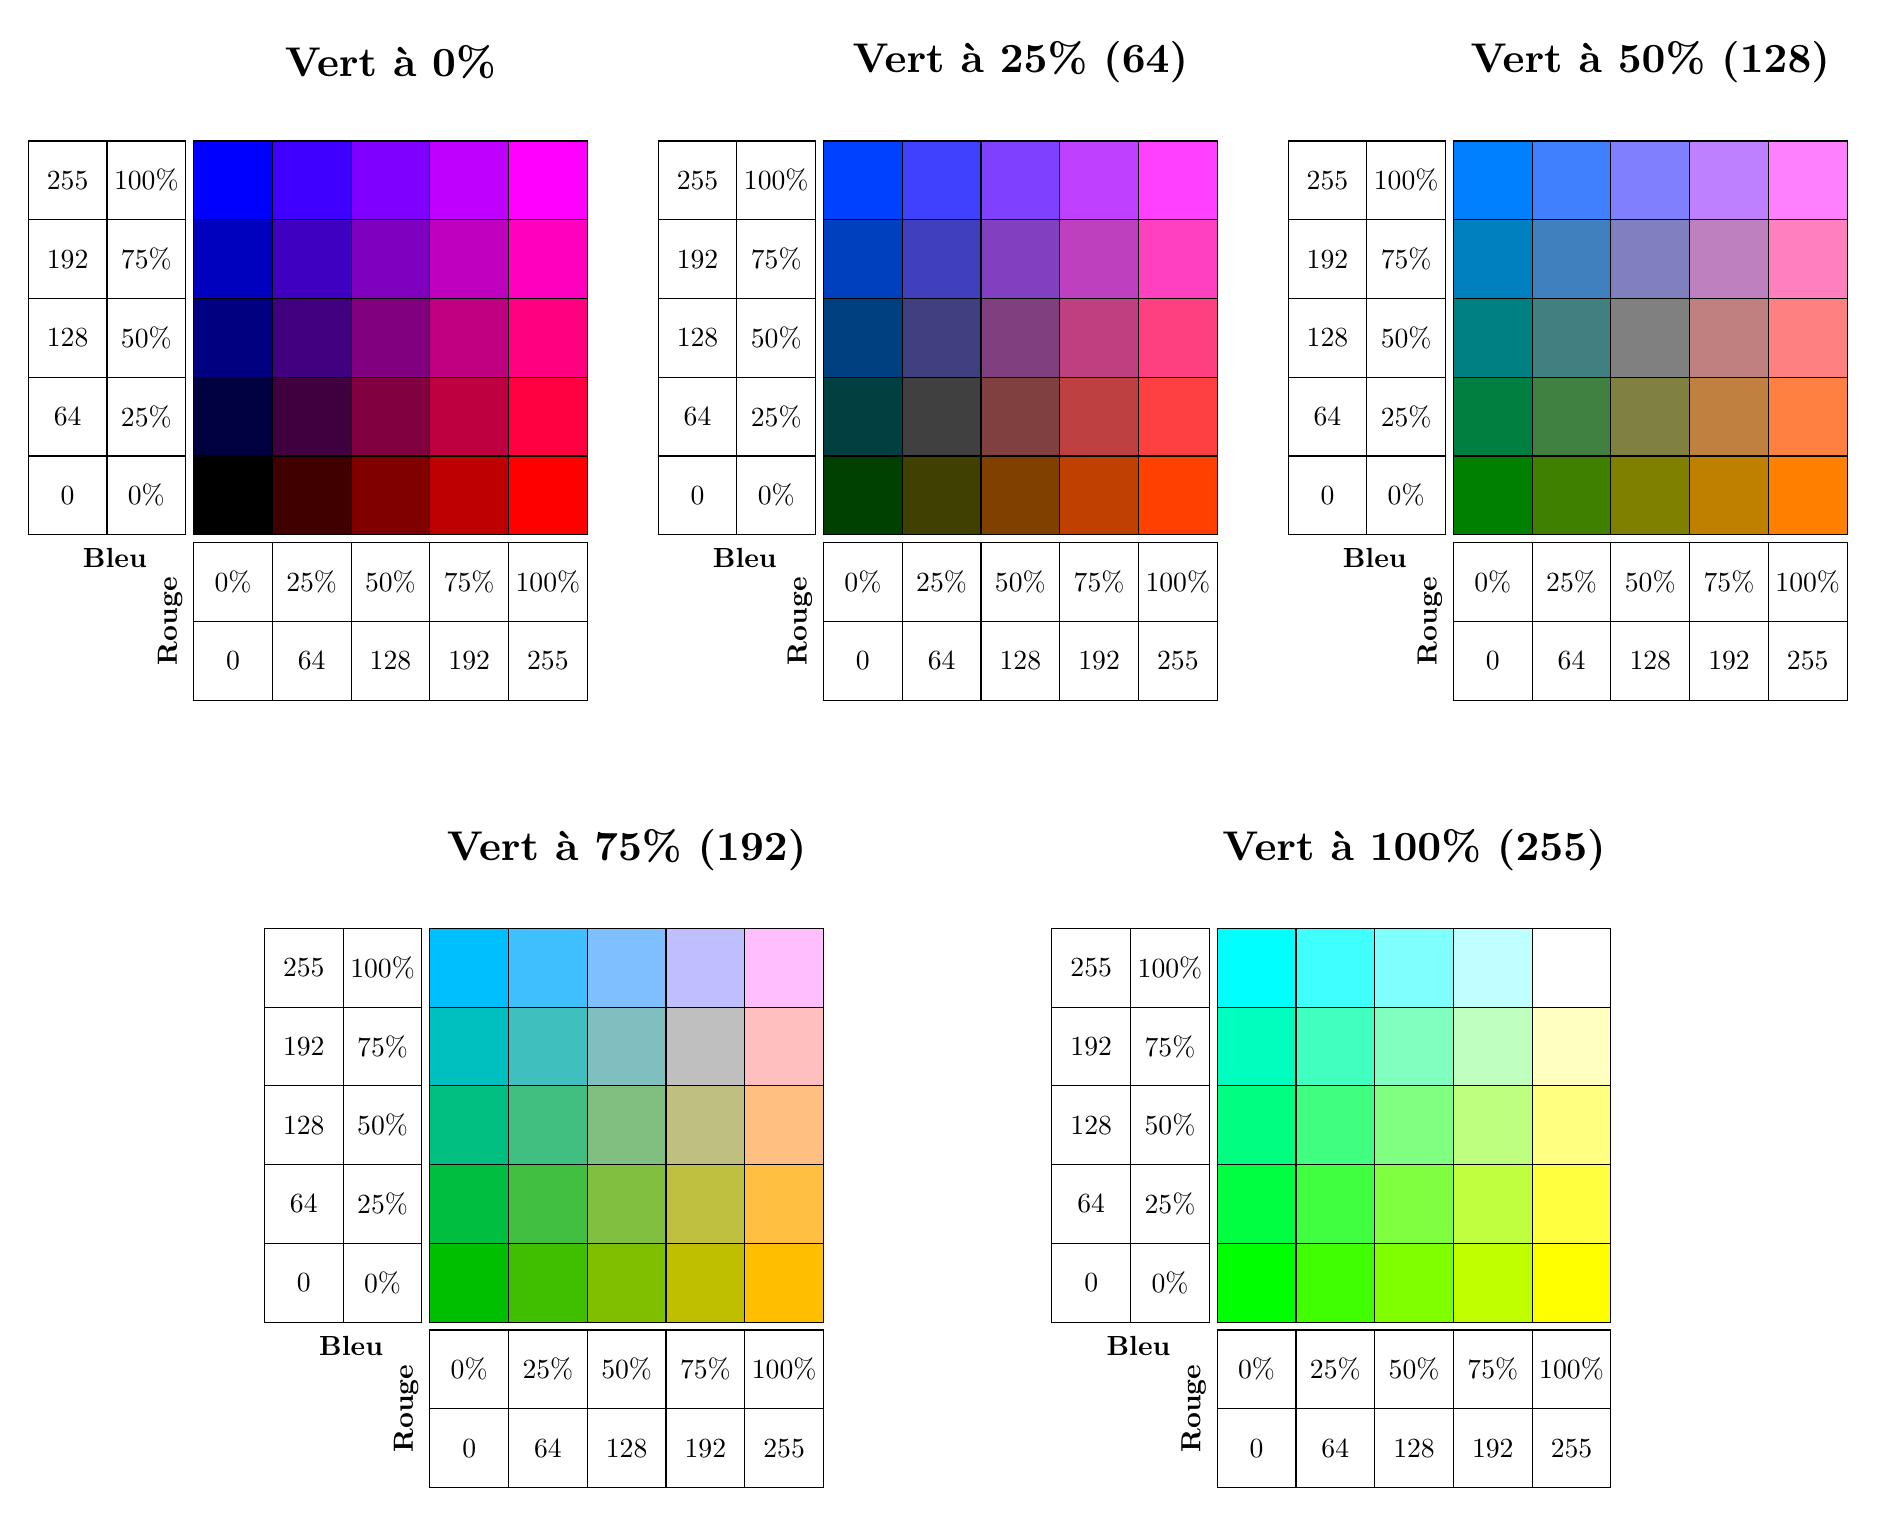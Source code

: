 
\begin{tikzpicture}
% On each grid, the green value is fix {#1}, red and blue are varying.
\newcommand{\rgbrectangle}[1]{
\def\valg{#1}
\def\n{4};
\foreach \b in {0,...,\n}{
  \pgfmathsetmacro\valb{\b/\n};   
  \foreach \r in {0,...,\n}{
    \pgfmathsetmacro\valr{\r/\n}; 
    \definecolor{Coul}{rgb}{\valr,\valg,\valb};
    \filldraw[fill=Coul] (\r,\b) rectangle ++(1,1); 
  }
}

% Horizontal numbers
\foreach \r in {0,...,\n}{
  \draw (\r,-1.1) rectangle ++(1,1); 
  \pgfmathtruncatemacro\x{\r/\n*100};
  \node at (\r+0.5,-0.6) {$\x\%$};
  \draw (\r,-2.1) rectangle ++(1,1); 
  \pgfmathtruncatemacro\x{\r/\n*255+0.75};
  \node at (\r+0.5,-1.6) {$\x$};
}

% Vertical numbers
\foreach \b in {0,...,\n}{
  \draw (-1.1,\b) rectangle ++(1,1); 
  \pgfmathtruncatemacro\x{\b/\n*100};
  \node at (-0.6,\b+0.5) {$\x\%$};
  \draw (-2.1,\b) rectangle ++(1,1); 
  \pgfmathtruncatemacro\x{\b/\n*255+0.75};
  \node at (-1.6,\b+0.5) {$\x$};
}

\node at (-1,-0.3) {\bf Bleu};
\node[rotate=90] at (-0.3,-1.1) {\bf Rouge};
}


\begin{scope}[xshift=0cm]
\node[scale=1.5] at (2.5,6) {\bf Vert \`a 0\%};
\rgbrectangle{0}
\end{scope}

\begin{scope}[xshift=8cm]
\node[scale=1.5] at (2.5,6) {\bf Vert \`a 25\% (64)};
\rgbrectangle{0.25}
\end{scope}

\begin{scope}[xshift=16cm]
\node[scale=1.5] at (2.5,6) {\bf Vert \`a 50\% (128)};
\rgbrectangle{0.5}
\end{scope}

\begin{scope}[xshift=3cm,yshift=-10cm]
\node[scale=1.5] at (2.5,6) {\bf Vert \`a 75\% (192)};
\rgbrectangle{0.75}
\end{scope}

\begin{scope}[xshift=13cm,yshift=-10cm]
\node[scale=1.5] at (2.5,6) {\bf Vert \`a 100\% (255)};
\rgbrectangle{1}
\end{scope}

\end{tikzpicture}
